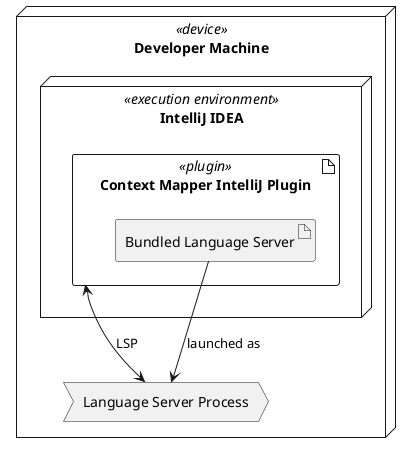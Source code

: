 @startuml

node "Developer Machine" <<device>> {

    node "IntelliJ IDEA" <<execution environment>> {
        artifact "Context Mapper IntelliJ Plugin" <<plugin>> {
            artifact "Bundled Language Server"
        }
    }

    process "Language Server Process" {
    }

    "Context Mapper IntelliJ Plugin" <--> "Language Server Process" : LSP
    "Bundled Language Server" --> "Language Server Process" : launched as
}

@enduml
